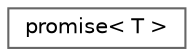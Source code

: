 digraph "Graphical Class Hierarchy"
{
 // LATEX_PDF_SIZE
  bgcolor="transparent";
  edge [fontname=Helvetica,fontsize=10,labelfontname=Helvetica,labelfontsize=10];
  node [fontname=Helvetica,fontsize=10,shape=box,height=0.2,width=0.4];
  rankdir="LR";
  Node0 [label="promise\< T \>",height=0.2,width=0.4,color="grey40", fillcolor="white", style="filled",URL="$classpromise.html",tooltip=" "];
}
